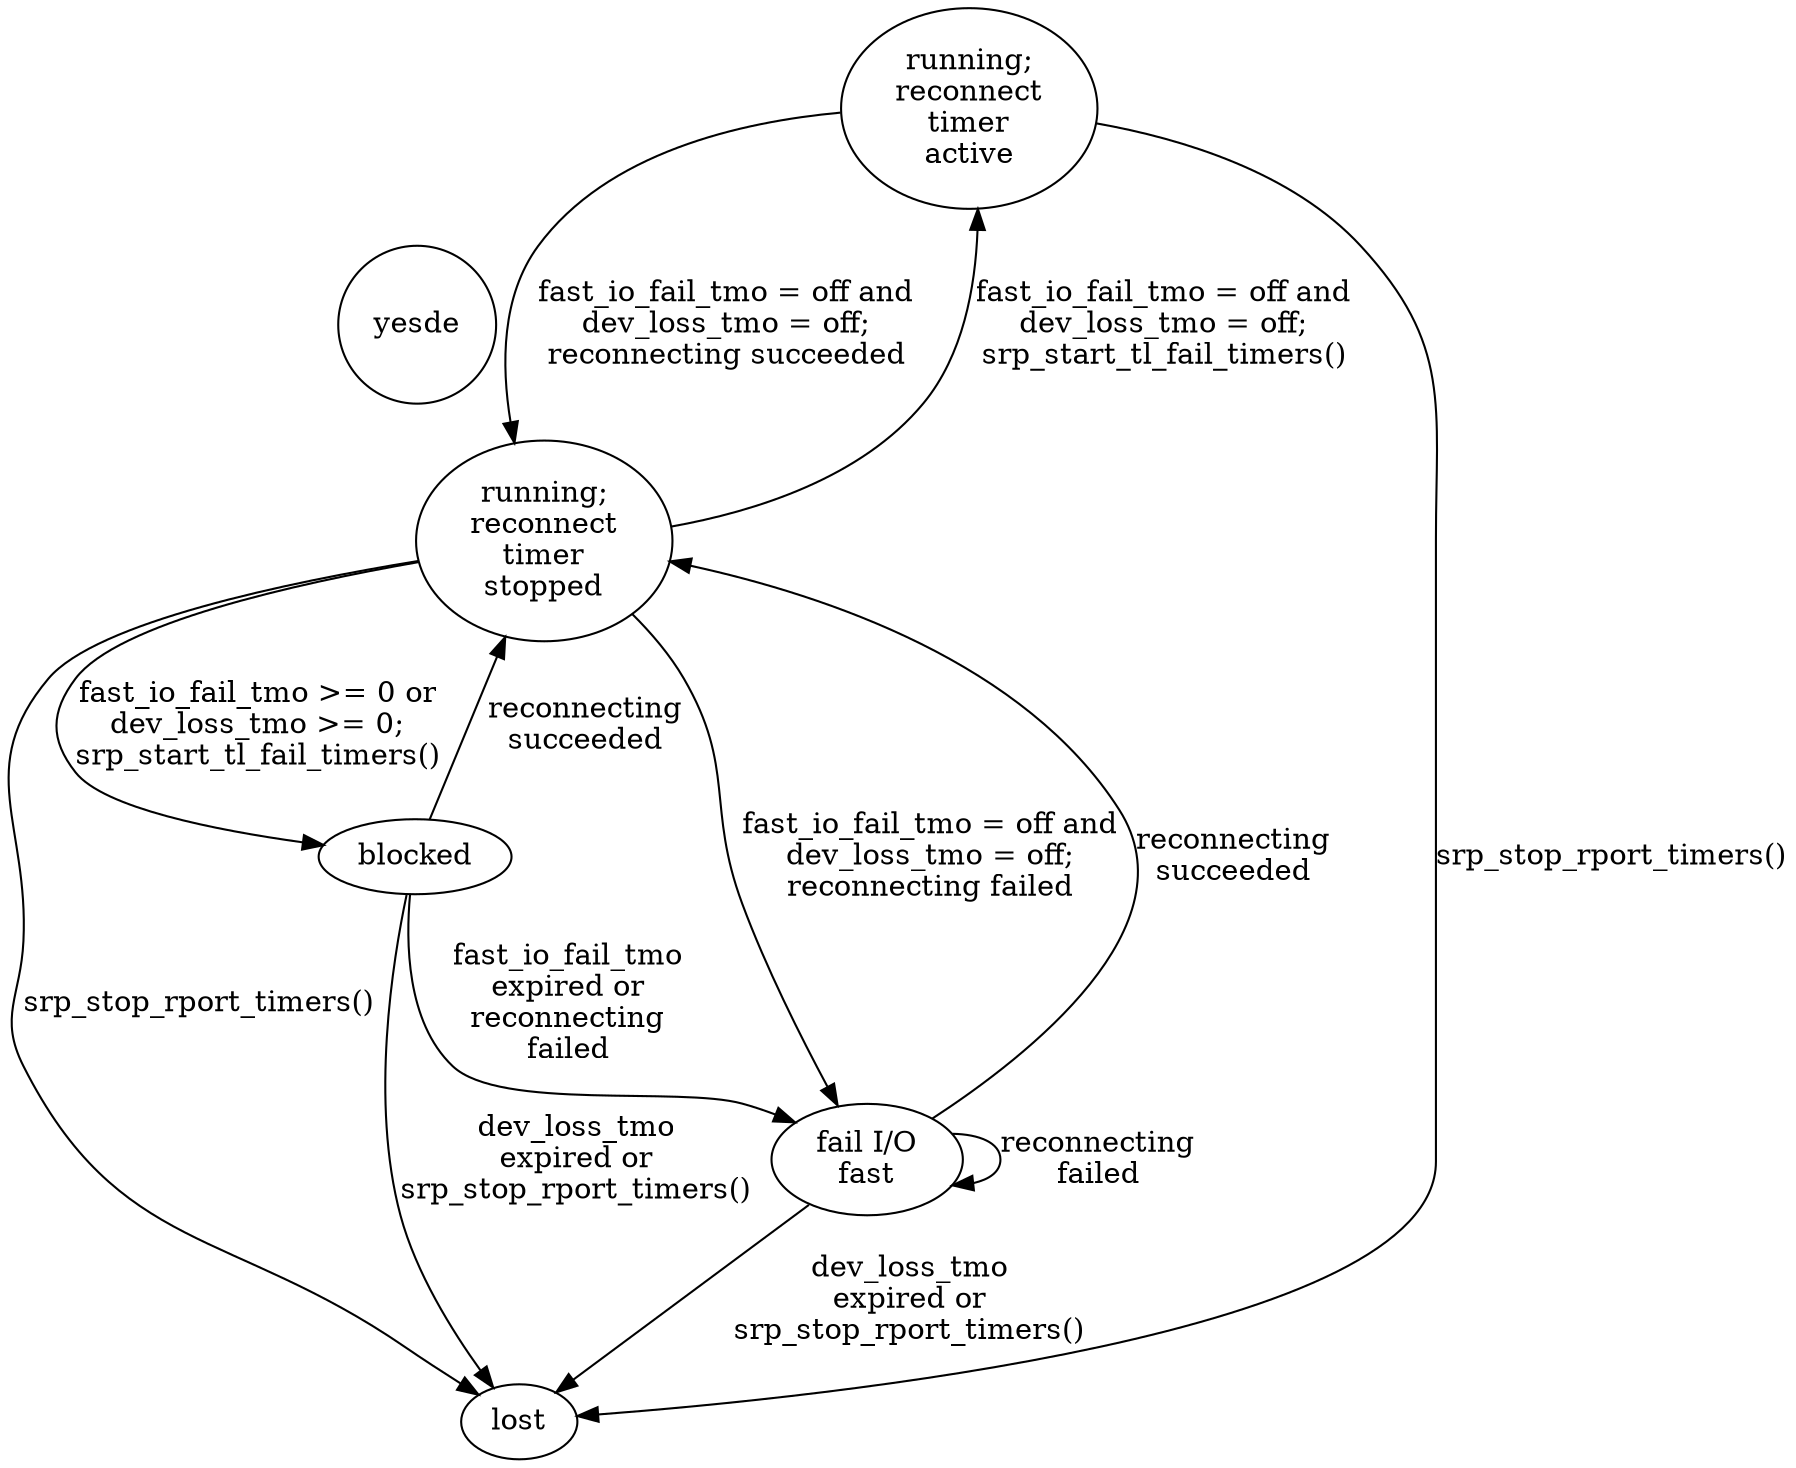 digraph srp_initiator {
	yesde [shape = doublecircle]; running lost;
	yesde [shape = circle];

	{
	  rank = min;
	  running_rta	[ label = "running;\nreconnect\ntimer\nactive" ];
	};
	running		[ label = "running;\nreconnect\ntimer\nstopped" ];
	blocked;
	failfast	[ label = "fail I/O\nfast" ];
	lost;

	running -> running_rta		[ label = "fast_io_fail_tmo = off and\ndev_loss_tmo = off;\nsrp_start_tl_fail_timers()" ];
	running_rta -> running		[ label = "fast_io_fail_tmo = off and\ndev_loss_tmo = off;\nreconnecting succeeded" ];
	running -> blocked		[ label = "fast_io_fail_tmo >= 0 or\ndev_loss_tmo >= 0;\nsrp_start_tl_fail_timers()" ];
	running -> failfast		[ label = "fast_io_fail_tmo = off and\ndev_loss_tmo = off;\nreconnecting failed\n" ];
	blocked -> failfast		[ label = "fast_io_fail_tmo\nexpired or\nreconnecting\nfailed" ];
	blocked -> lost			[ label = "dev_loss_tmo\nexpired or\nsrp_stop_rport_timers()" ];
	failfast -> lost		[ label = "dev_loss_tmo\nexpired or\nsrp_stop_rport_timers()" ];
	blocked -> running		[ label = "reconnecting\nsucceeded" ];
	failfast -> failfast		[ label = "reconnecting\nfailed" ];
	failfast -> running		[ label = "reconnecting\nsucceeded" ];
	running -> lost			[ label = "srp_stop_rport_timers()" ];
	running_rta -> lost		[ label = "srp_stop_rport_timers()" ];
}
